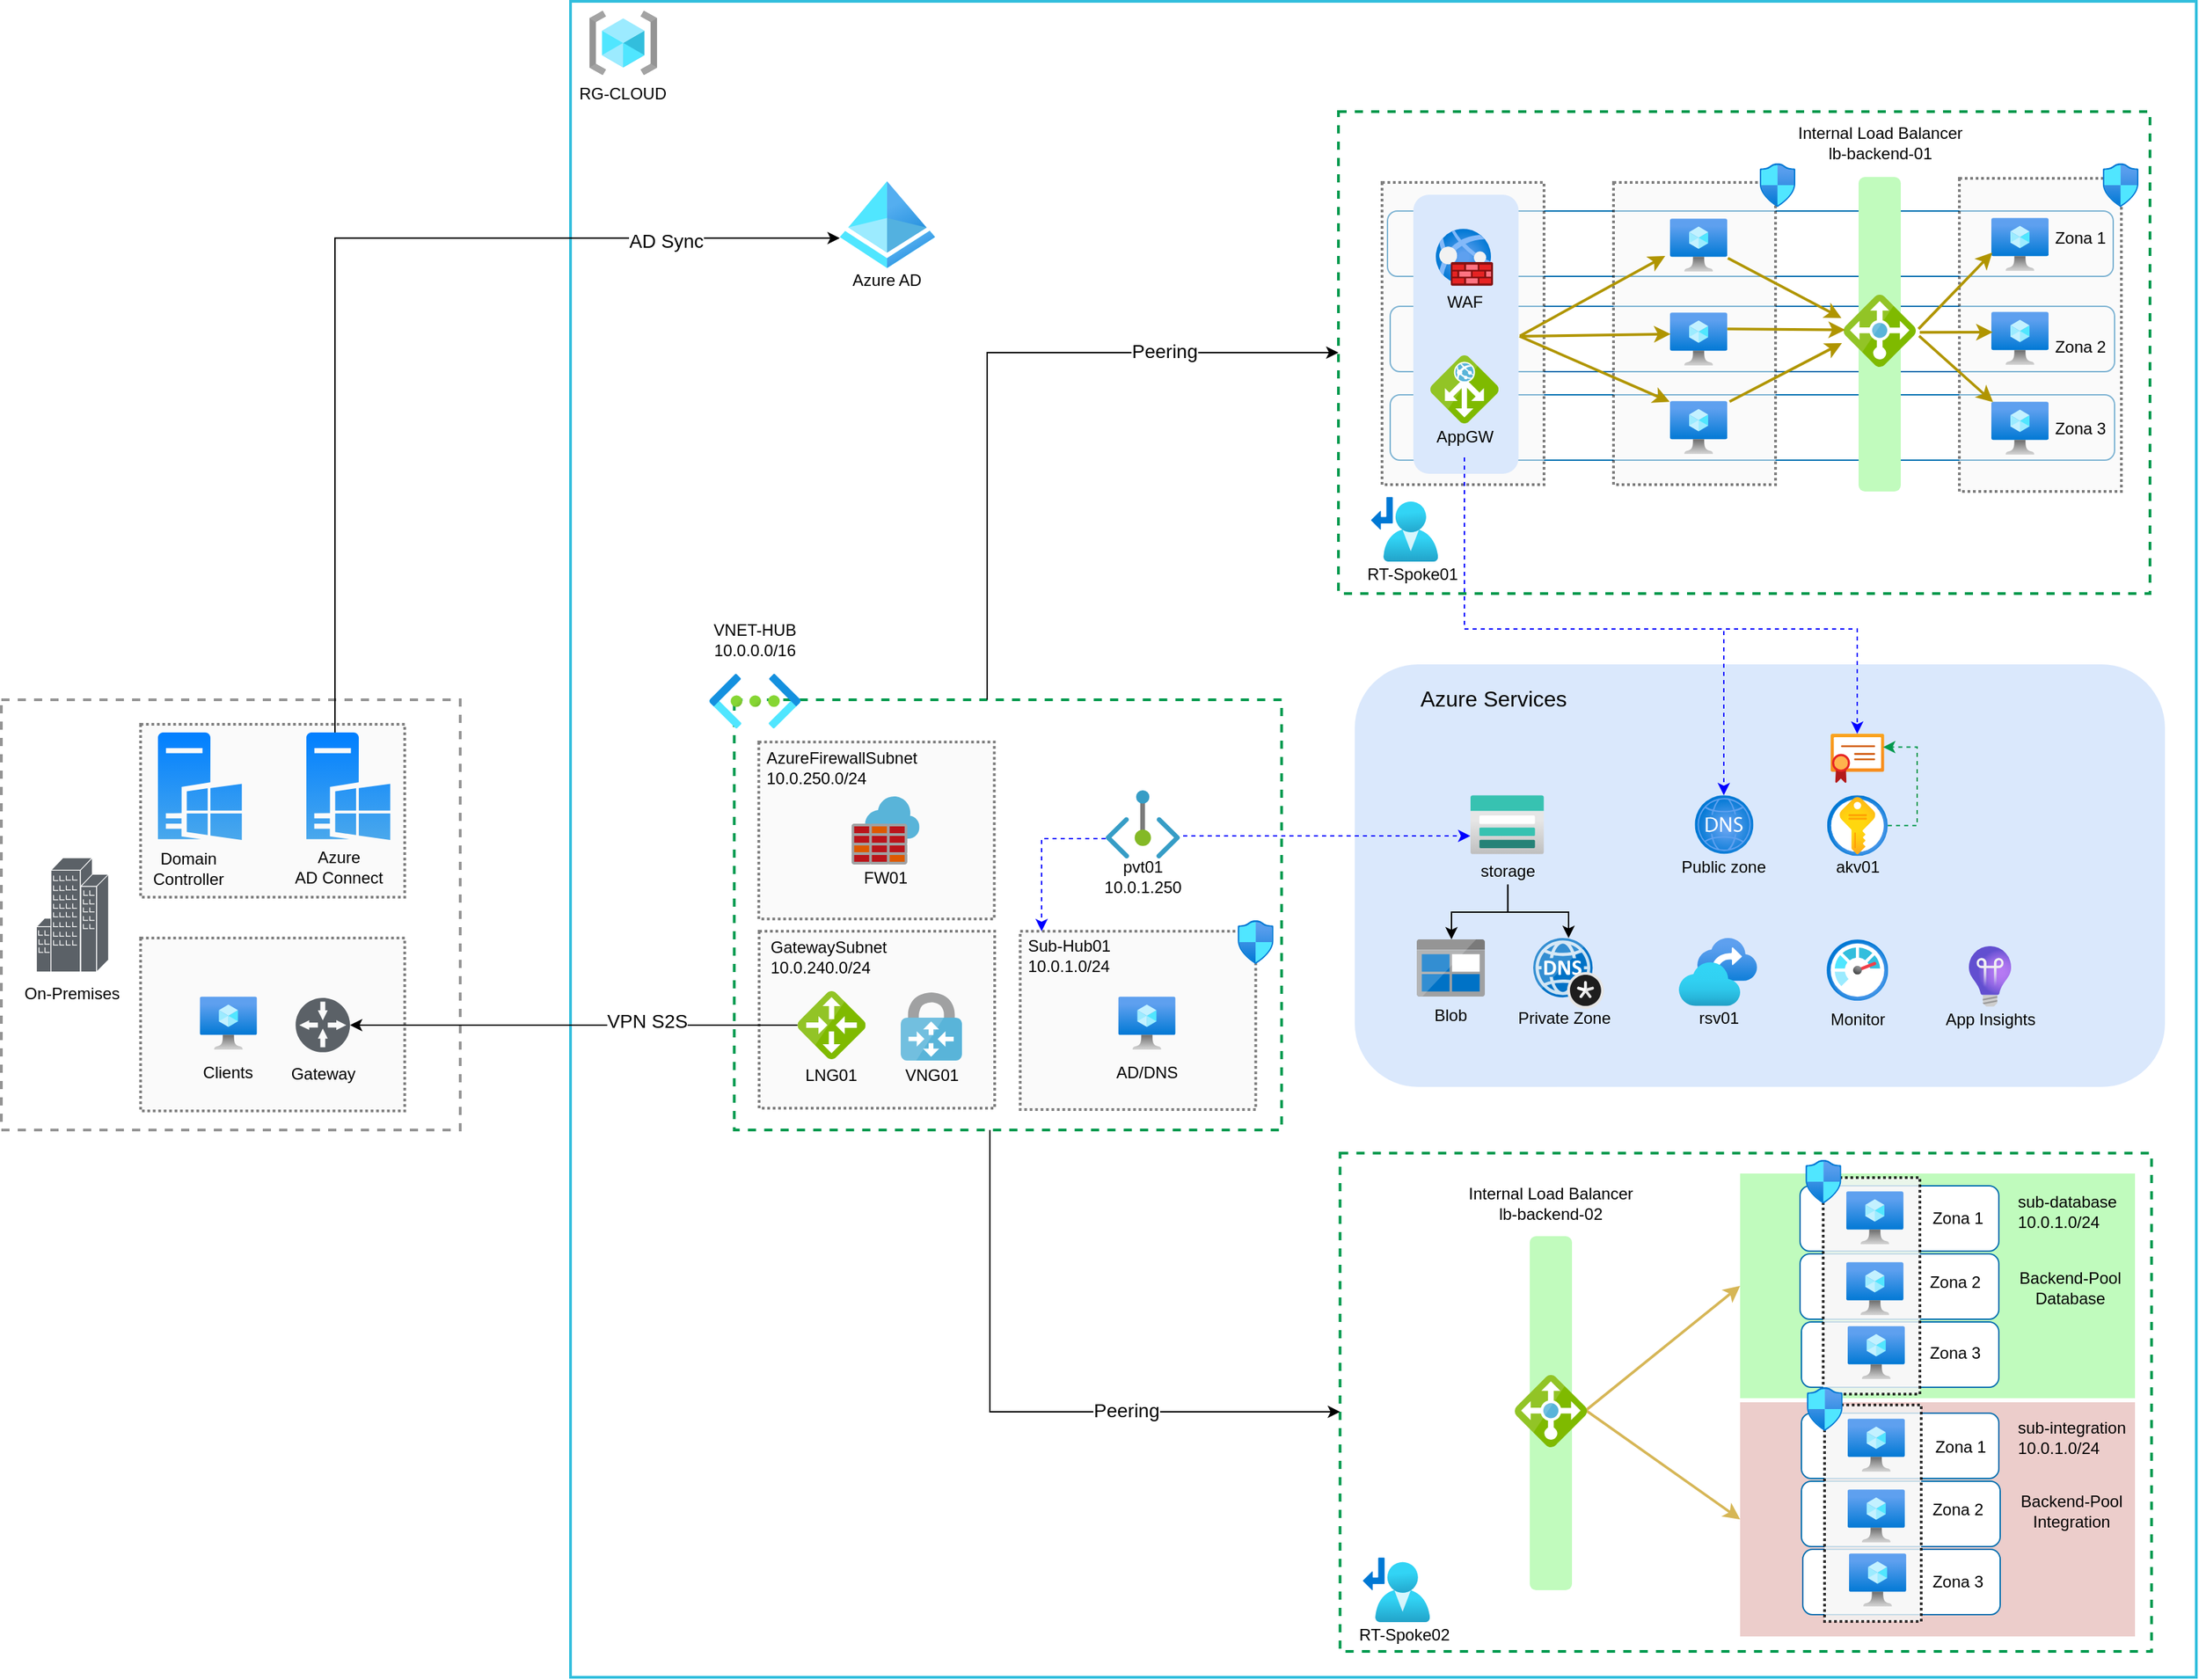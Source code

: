 <mxfile version="21.2.8" type="device">
  <diagram name="Cloud Shoes" id="-37fiKzTfTFrvlBXJHoI">
    <mxGraphModel dx="989" dy="577" grid="0" gridSize="10" guides="1" tooltips="1" connect="1" arrows="1" fold="1" page="1" pageScale="1" pageWidth="1654" pageHeight="1169" math="0" shadow="0">
      <root>
        <mxCell id="0" />
        <mxCell id="1" parent="0" />
        <mxCell id="iRO7OTy0QqycGShimGxW-48" value="" style="group" parent="1" vertex="1" connectable="0">
          <mxGeometry x="118.25" y="1256" width="194" height="127" as="geometry" />
        </mxCell>
        <mxCell id="iRO7OTy0QqycGShimGxW-43" value="" style="rounded=0;whiteSpace=wrap;html=1;fillColor=#f5f5f5;fontColor=#333333;strokeColor=#000000;fillStyle=auto;opacity=50;dashed=1;dashPattern=1 1;strokeWidth=2;" parent="iRO7OTy0QqycGShimGxW-48" vertex="1">
          <mxGeometry width="194" height="127" as="geometry" />
        </mxCell>
        <mxCell id="iRO7OTy0QqycGShimGxW-37" value="" style="group" parent="iRO7OTy0QqycGShimGxW-48" vertex="1" connectable="0">
          <mxGeometry x="37" y="43" width="55" height="65" as="geometry" />
        </mxCell>
        <mxCell id="iRO7OTy0QqycGShimGxW-38" value="" style="image;aspect=fixed;html=1;points=[];align=center;fontSize=12;image=img/lib/azure2/compute/Virtual_Machine.svg;" parent="iRO7OTy0QqycGShimGxW-37" vertex="1">
          <mxGeometry x="6.47" width="42.05" height="39" as="geometry" />
        </mxCell>
        <mxCell id="iRO7OTy0QqycGShimGxW-39" value="Clients" style="text;html=1;strokeColor=none;fillColor=none;align=center;verticalAlign=middle;whiteSpace=wrap;rounded=0;" parent="iRO7OTy0QqycGShimGxW-37" vertex="1">
          <mxGeometry y="47" width="55" height="18" as="geometry" />
        </mxCell>
        <mxCell id="iRO7OTy0QqycGShimGxW-45" value="" style="group" parent="iRO7OTy0QqycGShimGxW-48" vertex="1" connectable="0">
          <mxGeometry x="107" y="41" width="55" height="65" as="geometry" />
        </mxCell>
        <mxCell id="iRO7OTy0QqycGShimGxW-41" value="" style="sketch=0;aspect=fixed;pointerEvents=1;shadow=0;dashed=0;html=1;strokeColor=none;labelPosition=center;verticalLabelPosition=bottom;verticalAlign=top;align=center;fillColor=#5b6167;shape=mxgraph.mscae.enterprise.gateway" parent="iRO7OTy0QqycGShimGxW-45" vertex="1">
          <mxGeometry x="6.87" y="3" width="39.928" height="39.928" as="geometry" />
        </mxCell>
        <mxCell id="iRO7OTy0QqycGShimGxW-42" value="Gateway" style="text;html=1;strokeColor=none;fillColor=none;align=center;verticalAlign=middle;whiteSpace=wrap;rounded=0;" parent="iRO7OTy0QqycGShimGxW-45" vertex="1">
          <mxGeometry y="50" width="55" height="18" as="geometry" />
        </mxCell>
        <mxCell id="iRO7OTy0QqycGShimGxW-46" value="" style="rounded=0;whiteSpace=wrap;html=1;fillColor=none;strokeColor=#949494;dashed=1;strokeWidth=2;" parent="1" vertex="1">
          <mxGeometry x="16" y="1081" width="337" height="316" as="geometry" />
        </mxCell>
        <mxCell id="mcqfTMUdZoglB1hwvuhl-13" value="" style="rounded=0;whiteSpace=wrap;html=1;fillColor=none;strokeColor=#32bedd;strokeWidth=2;" parent="1" vertex="1">
          <mxGeometry x="434" y="568" width="1194" height="1231" as="geometry" />
        </mxCell>
        <mxCell id="iRO7OTy0QqycGShimGxW-1" value="" style="rounded=0;whiteSpace=wrap;html=1;fillColor=none;strokeColor=#00994D;dashed=1;strokeWidth=2;" parent="1" vertex="1">
          <mxGeometry x="554.25" y="1081" width="402" height="316" as="geometry" />
        </mxCell>
        <mxCell id="jFYhZBc2v5GlWPGSJoHk-2" value="" style="group" parent="1" vertex="1" connectable="0">
          <mxGeometry x="764.25" y="1248" width="186.1" height="134" as="geometry" />
        </mxCell>
        <mxCell id="iRO7OTy0QqycGShimGxW-12" value="" style="rounded=0;whiteSpace=wrap;html=1;fillColor=#f5f5f5;fontColor=#333333;strokeColor=#000000;fillStyle=auto;opacity=50;dashed=1;dashPattern=1 1;strokeWidth=2;" parent="jFYhZBc2v5GlWPGSJoHk-2" vertex="1">
          <mxGeometry y="3" width="173" height="131" as="geometry" />
        </mxCell>
        <mxCell id="iRO7OTy0QqycGShimGxW-13" value="Sub-Hub01&lt;br&gt;10.0.1.0/24" style="text;html=1;strokeColor=none;fillColor=none;align=left;verticalAlign=middle;whiteSpace=wrap;rounded=0;" parent="jFYhZBc2v5GlWPGSJoHk-2" vertex="1">
          <mxGeometry x="3.5" y="11" width="89.5" height="19" as="geometry" />
        </mxCell>
        <mxCell id="iRO7OTy0QqycGShimGxW-14" value="" style="image;aspect=fixed;html=1;points=[];align=center;fontSize=12;image=img/lib/azure2/networking/Network_Security_Groups.svg;" parent="jFYhZBc2v5GlWPGSJoHk-2" vertex="1">
          <mxGeometry x="159.75" y="-5" width="26.35" height="32" as="geometry" />
        </mxCell>
        <mxCell id="HfVjvq3u5Bbp-fqQVIqM-1" value="" style="group" parent="jFYhZBc2v5GlWPGSJoHk-2" vertex="1" connectable="0">
          <mxGeometry x="65.55" y="51" width="55" height="65" as="geometry" />
        </mxCell>
        <mxCell id="HfVjvq3u5Bbp-fqQVIqM-2" value="" style="image;aspect=fixed;html=1;points=[];align=center;fontSize=12;image=img/lib/azure2/compute/Virtual_Machine.svg;" parent="HfVjvq3u5Bbp-fqQVIqM-1" vertex="1">
          <mxGeometry x="6.47" width="42.05" height="39" as="geometry" />
        </mxCell>
        <mxCell id="HfVjvq3u5Bbp-fqQVIqM-3" value="AD/DNS" style="text;html=1;strokeColor=none;fillColor=none;align=center;verticalAlign=middle;whiteSpace=wrap;rounded=0;" parent="HfVjvq3u5Bbp-fqQVIqM-1" vertex="1">
          <mxGeometry y="47" width="55" height="18" as="geometry" />
        </mxCell>
        <mxCell id="iRO7OTy0QqycGShimGxW-6" value="" style="group" parent="1" vertex="1" connectable="0">
          <mxGeometry x="572.53" y="1251" width="173" height="130" as="geometry" />
        </mxCell>
        <mxCell id="iRO7OTy0QqycGShimGxW-7" value="" style="rounded=0;whiteSpace=wrap;html=1;fillColor=#f5f5f5;fontColor=#333333;strokeColor=#000000;fillStyle=auto;opacity=50;dashed=1;dashPattern=1 1;strokeWidth=2;" parent="iRO7OTy0QqycGShimGxW-6" vertex="1">
          <mxGeometry width="173" height="130" as="geometry" />
        </mxCell>
        <mxCell id="iRO7OTy0QqycGShimGxW-10" value="GatewaySubnet&lt;br&gt;10.0.240.0/24" style="text;html=1;strokeColor=none;fillColor=none;align=left;verticalAlign=middle;whiteSpace=wrap;rounded=0;" parent="iRO7OTy0QqycGShimGxW-6" vertex="1">
          <mxGeometry x="6.75" y="9" width="89.5" height="19" as="geometry" />
        </mxCell>
        <mxCell id="jFYhZBc2v5GlWPGSJoHk-3" value="" style="group" parent="iRO7OTy0QqycGShimGxW-6" vertex="1" connectable="0">
          <mxGeometry x="99" y="45" width="55" height="70.5" as="geometry" />
        </mxCell>
        <mxCell id="iRO7OTy0QqycGShimGxW-8" value="" style="image;sketch=0;aspect=fixed;html=1;points=[];align=center;fontSize=12;image=img/lib/mscae/VPN_Gateway.svg;" parent="jFYhZBc2v5GlWPGSJoHk-3" vertex="1">
          <mxGeometry x="5" width="45" height="50" as="geometry" />
        </mxCell>
        <mxCell id="iRO7OTy0QqycGShimGxW-9" value="VNG01" style="text;html=1;strokeColor=none;fillColor=none;align=center;verticalAlign=middle;whiteSpace=wrap;rounded=0;" parent="jFYhZBc2v5GlWPGSJoHk-3" vertex="1">
          <mxGeometry y="51.5" width="55" height="19" as="geometry" />
        </mxCell>
        <mxCell id="iRO7OTy0QqycGShimGxW-49" value="" style="rounded=0;whiteSpace=wrap;html=1;fillColor=none;strokeColor=#00994D;dashed=1;strokeWidth=2;" parent="1" vertex="1">
          <mxGeometry x="998" y="649" width="596" height="354" as="geometry" />
        </mxCell>
        <mxCell id="iRO7OTy0QqycGShimGxW-50" value="" style="rounded=0;whiteSpace=wrap;html=1;fillColor=none;strokeColor=#00994D;dashed=1;strokeWidth=2;" parent="1" vertex="1">
          <mxGeometry x="999.18" y="1414" width="596" height="366" as="geometry" />
        </mxCell>
        <mxCell id="iRO7OTy0QqycGShimGxW-112" value="" style="rounded=0;whiteSpace=wrap;html=1;fillColor=#63f55b;strokeColor=none;fillStyle=auto;opacity=40;dashed=1;dashPattern=1 1;strokeWidth=2;" parent="1" vertex="1">
          <mxGeometry x="1293" y="1429" width="290" height="165" as="geometry" />
        </mxCell>
        <mxCell id="iRO7OTy0QqycGShimGxW-113" value="" style="rounded=0;whiteSpace=wrap;html=1;fillColor=#dfaca9;strokeColor=none;fillStyle=auto;opacity=60;dashed=1;dashPattern=1 1;strokeWidth=2;" parent="1" vertex="1">
          <mxGeometry x="1293" y="1597" width="290" height="172" as="geometry" />
        </mxCell>
        <mxCell id="kLqBszuAOoGfDPWovw_3-11" value="" style="shape=mxgraph.cisco.buildings.generic_building;html=1;pointerEvents=1;dashed=0;fillColor=#5b6167;strokeColor=#ffffff;strokeWidth=2;verticalLabelPosition=bottom;verticalAlign=top;align=center;outlineConnect=0;" parent="1" vertex="1">
          <mxGeometry x="41.75" y="1197" width="53" height="84" as="geometry" />
        </mxCell>
        <mxCell id="iRO7OTy0QqycGShimGxW-123" style="edgeStyle=orthogonalEdgeStyle;rounded=0;orthogonalLoop=1;jettySize=auto;html=1;entryX=0;entryY=0.5;entryDx=0;entryDy=0;" parent="1" source="iRO7OTy0QqycGShimGxW-1" target="iRO7OTy0QqycGShimGxW-49" edge="1">
          <mxGeometry relative="1" as="geometry">
            <Array as="points">
              <mxPoint x="740" y="826" />
            </Array>
          </mxGeometry>
        </mxCell>
        <mxCell id="iRO7OTy0QqycGShimGxW-124" style="edgeStyle=orthogonalEdgeStyle;rounded=0;orthogonalLoop=1;jettySize=auto;html=1;" parent="1" source="iRO7OTy0QqycGShimGxW-1" target="iRO7OTy0QqycGShimGxW-50" edge="1">
          <mxGeometry relative="1" as="geometry">
            <Array as="points">
              <mxPoint x="742" y="1604" />
            </Array>
          </mxGeometry>
        </mxCell>
        <mxCell id="mcqfTMUdZoglB1hwvuhl-3" value="Peering" style="edgeLabel;html=1;align=center;verticalAlign=middle;resizable=0;points=[];fontSize=14;" parent="iRO7OTy0QqycGShimGxW-124" vertex="1" connectable="0">
          <mxGeometry x="0.323" y="1" relative="1" as="geometry">
            <mxPoint as="offset" />
          </mxGeometry>
        </mxCell>
        <mxCell id="iRO7OTy0QqycGShimGxW-125" style="edgeStyle=orthogonalEdgeStyle;rounded=0;orthogonalLoop=1;jettySize=auto;html=1;entryX=1;entryY=0.5;entryDx=0;entryDy=0;entryPerimeter=0;" parent="1" source="iRO7OTy0QqycGShimGxW-4" target="iRO7OTy0QqycGShimGxW-41" edge="1">
          <mxGeometry relative="1" as="geometry" />
        </mxCell>
        <mxCell id="mcqfTMUdZoglB1hwvuhl-2" value="VPN S2S" style="edgeLabel;html=1;align=center;verticalAlign=middle;resizable=0;points=[];fontSize=14;" parent="iRO7OTy0QqycGShimGxW-125" vertex="1" connectable="0">
          <mxGeometry x="-0.133" y="-3" relative="1" as="geometry">
            <mxPoint x="31" as="offset" />
          </mxGeometry>
        </mxCell>
        <mxCell id="iRO7OTy0QqycGShimGxW-2" value="" style="image;aspect=fixed;html=1;points=[];align=center;fontSize=12;image=img/lib/azure2/networking/Virtual_Networks.svg;" parent="1" vertex="1">
          <mxGeometry x="536" y="1062" width="67" height="40" as="geometry" />
        </mxCell>
        <mxCell id="iRO7OTy0QqycGShimGxW-3" value="VNET-HUB&lt;br&gt;10.0.0.0/16" style="text;html=1;strokeColor=none;fillColor=none;align=center;verticalAlign=middle;whiteSpace=wrap;rounded=0;" parent="1" vertex="1">
          <mxGeometry x="522.25" y="1022" width="94.5" height="30" as="geometry" />
        </mxCell>
        <mxCell id="iRO7OTy0QqycGShimGxW-16" value="" style="group" parent="1" vertex="1" connectable="0">
          <mxGeometry x="764.25" y="1039" width="186.1" height="203" as="geometry" />
        </mxCell>
        <mxCell id="jFYhZBc2v5GlWPGSJoHk-4" value="" style="group" parent="iRO7OTy0QqycGShimGxW-16" vertex="1" connectable="0">
          <mxGeometry x="-192" y="73" width="173" height="130" as="geometry" />
        </mxCell>
        <mxCell id="iRO7OTy0QqycGShimGxW-17" value="" style="rounded=0;whiteSpace=wrap;html=1;fillColor=#f5f5f5;fontColor=#333333;strokeColor=#000000;fillStyle=auto;opacity=50;dashed=1;dashPattern=1 1;strokeWidth=2;" parent="jFYhZBc2v5GlWPGSJoHk-4" vertex="1">
          <mxGeometry width="173" height="130" as="geometry" />
        </mxCell>
        <mxCell id="iRO7OTy0QqycGShimGxW-18" value="AzureFirewallSubnet&lt;br&gt;10.0.250.0/24" style="text;html=1;strokeColor=none;fillColor=none;align=left;verticalAlign=middle;whiteSpace=wrap;rounded=0;" parent="jFYhZBc2v5GlWPGSJoHk-4" vertex="1">
          <mxGeometry x="3.5" y="9" width="89.5" height="19" as="geometry" />
        </mxCell>
        <mxCell id="iRO7OTy0QqycGShimGxW-24" value="" style="image;sketch=0;aspect=fixed;html=1;points=[];align=center;fontSize=12;image=img/lib/mscae/Azure_Firewall.svg;" parent="jFYhZBc2v5GlWPGSJoHk-4" vertex="1">
          <mxGeometry x="68.05" y="40" width="50" height="50" as="geometry" />
        </mxCell>
        <mxCell id="iRO7OTy0QqycGShimGxW-25" value="FW01" style="text;html=1;strokeColor=none;fillColor=none;align=center;verticalAlign=middle;whiteSpace=wrap;rounded=0;" parent="jFYhZBc2v5GlWPGSJoHk-4" vertex="1">
          <mxGeometry x="65.55" y="90" width="55" height="19" as="geometry" />
        </mxCell>
        <mxCell id="jFYhZBc2v5GlWPGSJoHk-6" value="pvt01&lt;br&gt;10.0.1.250" style="text;html=1;strokeColor=none;fillColor=none;align=center;verticalAlign=middle;whiteSpace=wrap;rounded=0;" parent="iRO7OTy0QqycGShimGxW-16" vertex="1">
          <mxGeometry x="62.3" y="162.5" width="55" height="19" as="geometry" />
        </mxCell>
        <mxCell id="iRO7OTy0QqycGShimGxW-26" value="" style="group" parent="1" vertex="1" connectable="0">
          <mxGeometry x="598.25" y="1295" width="55" height="71" as="geometry" />
        </mxCell>
        <mxCell id="iRO7OTy0QqycGShimGxW-4" value="" style="image;sketch=0;aspect=fixed;html=1;points=[];align=center;fontSize=12;image=img/lib/mscae/Local_Network_Gateways.svg;" parent="iRO7OTy0QqycGShimGxW-26" vertex="1">
          <mxGeometry x="2.5" width="50" height="50" as="geometry" />
        </mxCell>
        <mxCell id="iRO7OTy0QqycGShimGxW-5" value="LNG01" style="text;html=1;strokeColor=none;fillColor=none;align=center;verticalAlign=middle;whiteSpace=wrap;rounded=0;" parent="iRO7OTy0QqycGShimGxW-26" vertex="1">
          <mxGeometry y="53" width="55" height="18" as="geometry" />
        </mxCell>
        <mxCell id="iRO7OTy0QqycGShimGxW-47" value="" style="group" parent="1" vertex="1" connectable="0">
          <mxGeometry x="118.25" y="1099" width="194" height="127" as="geometry" />
        </mxCell>
        <mxCell id="iRO7OTy0QqycGShimGxW-30" value="" style="rounded=0;whiteSpace=wrap;html=1;fillColor=#f5f5f5;fontColor=#333333;strokeColor=#000000;fillStyle=auto;opacity=50;dashed=1;dashPattern=1 1;strokeWidth=2;" parent="iRO7OTy0QqycGShimGxW-47" vertex="1">
          <mxGeometry width="194" height="127" as="geometry" />
        </mxCell>
        <mxCell id="iRO7OTy0QqycGShimGxW-31" value="" style="group" parent="iRO7OTy0QqycGShimGxW-47" vertex="1" connectable="0">
          <mxGeometry x="110.75" y="6" width="72.62" height="105.5" as="geometry" />
        </mxCell>
        <mxCell id="iRO7OTy0QqycGShimGxW-32" value="" style="sketch=0;aspect=fixed;pointerEvents=1;shadow=0;dashed=0;html=1;strokeColor=none;labelPosition=center;verticalLabelPosition=bottom;verticalAlign=top;align=center;fillColor=#4aa8ec;shape=mxgraph.mscae.enterprise.windows_server;gradientColor=#007FFF;gradientDirection=north;" parent="iRO7OTy0QqycGShimGxW-31" vertex="1">
          <mxGeometry x="11" width="61.62" height="79" as="geometry" />
        </mxCell>
        <mxCell id="iRO7OTy0QqycGShimGxW-33" value="Azure &lt;br&gt;AD Connect" style="text;html=1;strokeColor=none;fillColor=none;align=center;verticalAlign=middle;whiteSpace=wrap;rounded=0;" parent="iRO7OTy0QqycGShimGxW-31" vertex="1">
          <mxGeometry y="89.5" width="70" height="18" as="geometry" />
        </mxCell>
        <mxCell id="iRO7OTy0QqycGShimGxW-34" value="" style="group" parent="iRO7OTy0QqycGShimGxW-47" vertex="1" connectable="0">
          <mxGeometry x="7.75" y="6" width="66.62" height="109" as="geometry" />
        </mxCell>
        <mxCell id="iRO7OTy0QqycGShimGxW-35" value="" style="sketch=0;aspect=fixed;pointerEvents=1;shadow=0;dashed=0;html=1;strokeColor=none;labelPosition=center;verticalLabelPosition=bottom;verticalAlign=top;align=center;fillColor=#4aa8ec;shape=mxgraph.mscae.enterprise.windows_server;gradientColor=#007FFF;gradientDirection=north;" parent="iRO7OTy0QqycGShimGxW-34" vertex="1">
          <mxGeometry x="5" width="61.62" height="79" as="geometry" />
        </mxCell>
        <mxCell id="iRO7OTy0QqycGShimGxW-36" value="Domain&lt;br&gt;Controller" style="text;html=1;strokeColor=none;fillColor=none;align=center;verticalAlign=middle;whiteSpace=wrap;rounded=0;" parent="iRO7OTy0QqycGShimGxW-34" vertex="1">
          <mxGeometry y="91" width="55" height="18" as="geometry" />
        </mxCell>
        <mxCell id="iRO7OTy0QqycGShimGxW-106" value="" style="endArrow=classic;html=1;rounded=0;exitX=0.985;exitY=0.489;exitDx=0;exitDy=0;exitPerimeter=0;strokeWidth=2;fillColor=#fff2cc;strokeColor=#d6b656;entryX=0;entryY=0.5;entryDx=0;entryDy=0;" parent="1" source="iRO7OTy0QqycGShimGxW-110" target="iRO7OTy0QqycGShimGxW-112" edge="1">
          <mxGeometry width="50" height="50" relative="1" as="geometry">
            <mxPoint x="1199.5" y="1621.2" as="sourcePoint" />
            <mxPoint x="1279.5" y="1472.5" as="targetPoint" />
          </mxGeometry>
        </mxCell>
        <mxCell id="iRO7OTy0QqycGShimGxW-107" value="" style="endArrow=classic;html=1;rounded=0;exitX=0.985;exitY=0.489;exitDx=0;exitDy=0;exitPerimeter=0;strokeWidth=2;fillColor=#fff2cc;strokeColor=#d6b656;entryX=0;entryY=0.5;entryDx=0;entryDy=0;" parent="1" source="iRO7OTy0QqycGShimGxW-110" target="iRO7OTy0QqycGShimGxW-113" edge="1">
          <mxGeometry width="50" height="50" relative="1" as="geometry">
            <mxPoint x="1199.5" y="1624.2" as="sourcePoint" />
            <mxPoint x="1279.5" y="1717.5" as="targetPoint" />
          </mxGeometry>
        </mxCell>
        <mxCell id="iRO7OTy0QqycGShimGxW-108" value="" style="group" parent="1" vertex="1" connectable="0">
          <mxGeometry x="1091" y="1436" width="126" height="299" as="geometry" />
        </mxCell>
        <mxCell id="iRO7OTy0QqycGShimGxW-109" value="" style="rounded=1;whiteSpace=wrap;html=1;fillColor=#c1fbbd;strokeColor=none;" parent="iRO7OTy0QqycGShimGxW-108" vertex="1">
          <mxGeometry x="47.5" y="39" width="31" height="260" as="geometry" />
        </mxCell>
        <mxCell id="iRO7OTy0QqycGShimGxW-110" value="" style="image;sketch=0;aspect=fixed;html=1;points=[];align=center;fontSize=12;image=img/lib/mscae/Load_Balancer_feature.svg;" parent="iRO7OTy0QqycGShimGxW-108" vertex="1">
          <mxGeometry x="36.5" y="141" width="53" height="53" as="geometry" />
        </mxCell>
        <mxCell id="iRO7OTy0QqycGShimGxW-111" value="Internal Load Balancer&lt;br&gt;lb-backend-02" style="text;html=1;strokeColor=none;fillColor=none;align=center;verticalAlign=middle;whiteSpace=wrap;rounded=0;" parent="iRO7OTy0QqycGShimGxW-108" vertex="1">
          <mxGeometry width="126" height="30" as="geometry" />
        </mxCell>
        <mxCell id="iRO7OTy0QqycGShimGxW-114" value="Backend-Pool&lt;br&gt;Database" style="text;html=1;strokeColor=none;fillColor=none;align=center;verticalAlign=middle;whiteSpace=wrap;rounded=0;" parent="1" vertex="1">
          <mxGeometry x="1494.6" y="1497.61" width="81" height="31.77" as="geometry" />
        </mxCell>
        <mxCell id="iRO7OTy0QqycGShimGxW-115" value="Backend-Pool&lt;br&gt;Integration" style="text;html=1;strokeColor=none;fillColor=none;align=center;verticalAlign=middle;whiteSpace=wrap;rounded=0;" parent="1" vertex="1">
          <mxGeometry x="1496.12" y="1661" width="81" height="31.77" as="geometry" />
        </mxCell>
        <mxCell id="iRO7OTy0QqycGShimGxW-128" style="edgeStyle=orthogonalEdgeStyle;rounded=0;orthogonalLoop=1;jettySize=auto;html=1;entryX=0;entryY=0.655;entryDx=0;entryDy=0;entryPerimeter=0;" parent="1" source="iRO7OTy0QqycGShimGxW-32" target="iRO7OTy0QqycGShimGxW-126" edge="1">
          <mxGeometry relative="1" as="geometry">
            <Array as="points">
              <mxPoint x="261" y="742" />
            </Array>
          </mxGeometry>
        </mxCell>
        <mxCell id="mcqfTMUdZoglB1hwvuhl-10" value="AD Sync" style="edgeLabel;html=1;align=center;verticalAlign=middle;resizable=0;points=[];fontSize=14;" parent="iRO7OTy0QqycGShimGxW-128" vertex="1" connectable="0">
          <mxGeometry x="0.356" y="-2" relative="1" as="geometry">
            <mxPoint x="108" as="offset" />
          </mxGeometry>
        </mxCell>
        <mxCell id="iRO7OTy0QqycGShimGxW-130" value="" style="group" parent="1" vertex="1" connectable="0">
          <mxGeometry x="999" y="1046" width="595" height="310.4" as="geometry" />
        </mxCell>
        <mxCell id="iRO7OTy0QqycGShimGxW-131" value="" style="rounded=1;whiteSpace=wrap;html=1;fillColor=#dae8fc;strokeColor=none;" parent="iRO7OTy0QqycGShimGxW-130" vertex="1">
          <mxGeometry x="11" y="9" width="595" height="310.4" as="geometry" />
        </mxCell>
        <mxCell id="iRO7OTy0QqycGShimGxW-138" value="Azure Services" style="text;html=1;strokeColor=none;fillColor=none;align=center;verticalAlign=middle;whiteSpace=wrap;rounded=0;fontSize=16;" parent="iRO7OTy0QqycGShimGxW-130" vertex="1">
          <mxGeometry x="51" y="22" width="123.81" height="24.97" as="geometry" />
        </mxCell>
        <mxCell id="rl9jqkYLnGCRckDXOoiw-7" value="" style="image;aspect=fixed;html=1;points=[];align=center;fontSize=12;image=img/lib/azure2/app_services/App_Service_Certificates.svg;" parent="iRO7OTy0QqycGShimGxW-130" vertex="1">
          <mxGeometry x="360.47" y="60" width="39.38" height="36" as="geometry" />
        </mxCell>
        <mxCell id="7yesNhh-rtwzsghLaUIG-6" value="" style="group" vertex="1" connectable="0" parent="iRO7OTy0QqycGShimGxW-130">
          <mxGeometry x="95.865" y="105.114" width="55.005" height="65.606" as="geometry" />
        </mxCell>
        <mxCell id="iRO7OTy0QqycGShimGxW-133" value="" style="image;aspect=fixed;html=1;points=[];align=center;fontSize=12;image=img/lib/azure2/storage/Storage_Accounts.svg;" parent="7yesNhh-rtwzsghLaUIG-6" vertex="1">
          <mxGeometry width="54.091" height="43.273" as="geometry" />
        </mxCell>
        <mxCell id="jFYhZBc2v5GlWPGSJoHk-8" value="storage" style="text;html=1;strokeColor=none;fillColor=none;align=center;verticalAlign=middle;whiteSpace=wrap;rounded=0;" parent="7yesNhh-rtwzsghLaUIG-6" vertex="1">
          <mxGeometry x="0.005" y="46.606" width="55" height="19" as="geometry" />
        </mxCell>
        <mxCell id="7yesNhh-rtwzsghLaUIG-11" value="" style="group" vertex="1" connectable="0" parent="iRO7OTy0QqycGShimGxW-130">
          <mxGeometry x="126" y="210" width="78" height="68" as="geometry" />
        </mxCell>
        <mxCell id="7yesNhh-rtwzsghLaUIG-9" value="" style="image;sketch=0;aspect=fixed;html=1;points=[];align=center;fontSize=12;image=img/lib/mscae/DNS_Private_Zones.svg;" vertex="1" parent="7yesNhh-rtwzsghLaUIG-11">
          <mxGeometry x="16" width="52" height="52" as="geometry" />
        </mxCell>
        <mxCell id="7yesNhh-rtwzsghLaUIG-10" value="Private Zone" style="text;html=1;strokeColor=none;fillColor=none;align=center;verticalAlign=middle;whiteSpace=wrap;rounded=0;" vertex="1" parent="7yesNhh-rtwzsghLaUIG-11">
          <mxGeometry y="49" width="78" height="19" as="geometry" />
        </mxCell>
        <mxCell id="7yesNhh-rtwzsghLaUIG-12" value="" style="group" vertex="1" connectable="0" parent="iRO7OTy0QqycGShimGxW-130">
          <mxGeometry x="54" y="211" width="55" height="65" as="geometry" />
        </mxCell>
        <mxCell id="7yesNhh-rtwzsghLaUIG-4" value="" style="image;sketch=0;aspect=fixed;html=1;points=[];align=center;fontSize=12;image=img/lib/mscae/BlobBlock.svg;" vertex="1" parent="7yesNhh-rtwzsghLaUIG-12">
          <mxGeometry x="2.5" width="50" height="42" as="geometry" />
        </mxCell>
        <mxCell id="7yesNhh-rtwzsghLaUIG-7" value="Blob" style="text;html=1;strokeColor=none;fillColor=none;align=center;verticalAlign=middle;whiteSpace=wrap;rounded=0;" vertex="1" parent="7yesNhh-rtwzsghLaUIG-12">
          <mxGeometry y="46" width="55" height="19" as="geometry" />
        </mxCell>
        <mxCell id="7yesNhh-rtwzsghLaUIG-16" style="edgeStyle=orthogonalEdgeStyle;rounded=0;orthogonalLoop=1;jettySize=auto;html=1;" edge="1" parent="iRO7OTy0QqycGShimGxW-130" source="jFYhZBc2v5GlWPGSJoHk-8" target="7yesNhh-rtwzsghLaUIG-4">
          <mxGeometry relative="1" as="geometry">
            <Array as="points">
              <mxPoint x="123" y="191" />
              <mxPoint x="82" y="191" />
            </Array>
          </mxGeometry>
        </mxCell>
        <mxCell id="7yesNhh-rtwzsghLaUIG-17" style="edgeStyle=orthogonalEdgeStyle;rounded=0;orthogonalLoop=1;jettySize=auto;html=1;" edge="1" parent="iRO7OTy0QqycGShimGxW-130" source="jFYhZBc2v5GlWPGSJoHk-8" target="7yesNhh-rtwzsghLaUIG-9">
          <mxGeometry relative="1" as="geometry">
            <Array as="points">
              <mxPoint x="123" y="191" />
              <mxPoint x="168" y="191" />
            </Array>
          </mxGeometry>
        </mxCell>
        <mxCell id="7yesNhh-rtwzsghLaUIG-18" value="" style="group" vertex="1" connectable="0" parent="iRO7OTy0QqycGShimGxW-130">
          <mxGeometry x="244" y="105.11" width="76.46" height="62.08" as="geometry" />
        </mxCell>
        <mxCell id="iRO7OTy0QqycGShimGxW-137" value="" style="image;aspect=fixed;html=1;points=[];align=center;fontSize=12;image=img/lib/azure2/networking/DNS_Zones.svg;" parent="7yesNhh-rtwzsghLaUIG-18" vertex="1">
          <mxGeometry x="16.69" width="43.08" height="43.08" as="geometry" />
        </mxCell>
        <mxCell id="rl9jqkYLnGCRckDXOoiw-4" value="Public zone" style="text;html=1;strokeColor=none;fillColor=none;align=center;verticalAlign=middle;whiteSpace=wrap;rounded=0;" parent="7yesNhh-rtwzsghLaUIG-18" vertex="1">
          <mxGeometry y="43.08" width="76.46" height="19" as="geometry" />
        </mxCell>
        <mxCell id="7yesNhh-rtwzsghLaUIG-5" value="" style="group" vertex="1" connectable="0" parent="iRO7OTy0QqycGShimGxW-130">
          <mxGeometry x="249.003" y="209.996" width="57.42" height="68.934" as="geometry" />
        </mxCell>
        <mxCell id="iRO7OTy0QqycGShimGxW-132" value="" style="image;aspect=fixed;html=1;points=[];align=center;fontSize=12;image=img/lib/azure2/storage/Recovery_Services_Vaults.svg;" parent="7yesNhh-rtwzsghLaUIG-5" vertex="1">
          <mxGeometry width="57.42" height="49.93" as="geometry" />
        </mxCell>
        <mxCell id="jFYhZBc2v5GlWPGSJoHk-9" value="rsv01" style="text;html=1;strokeColor=none;fillColor=none;align=center;verticalAlign=middle;whiteSpace=wrap;rounded=0;" parent="7yesNhh-rtwzsghLaUIG-5" vertex="1">
          <mxGeometry x="2.417" y="49.934" width="55" height="19" as="geometry" />
        </mxCell>
        <mxCell id="7yesNhh-rtwzsghLaUIG-23" value="" style="group" vertex="1" connectable="0" parent="iRO7OTy0QqycGShimGxW-130">
          <mxGeometry x="352.66" y="105.11" width="55" height="62.08" as="geometry" />
        </mxCell>
        <mxCell id="iRO7OTy0QqycGShimGxW-136" value="" style="image;aspect=fixed;html=1;points=[];align=center;fontSize=12;image=img/lib/azure2/security/Key_Vaults.svg;" parent="7yesNhh-rtwzsghLaUIG-23" vertex="1">
          <mxGeometry x="5.2" width="44.59" height="44.59" as="geometry" />
        </mxCell>
        <mxCell id="jFYhZBc2v5GlWPGSJoHk-10" value="akv01" style="text;html=1;strokeColor=none;fillColor=none;align=center;verticalAlign=middle;whiteSpace=wrap;rounded=0;" parent="7yesNhh-rtwzsghLaUIG-23" vertex="1">
          <mxGeometry y="43.08" width="55" height="19" as="geometry" />
        </mxCell>
        <mxCell id="7yesNhh-rtwzsghLaUIG-26" style="edgeStyle=orthogonalEdgeStyle;rounded=0;orthogonalLoop=1;jettySize=auto;html=1;entryX=0.977;entryY=0.272;entryDx=0;entryDy=0;entryPerimeter=0;dashed=1;strokeColor=#00994D;" edge="1" parent="iRO7OTy0QqycGShimGxW-130" source="iRO7OTy0QqycGShimGxW-136" target="rl9jqkYLnGCRckDXOoiw-7">
          <mxGeometry relative="1" as="geometry">
            <Array as="points">
              <mxPoint x="424" y="127" />
              <mxPoint x="424" y="70" />
            </Array>
          </mxGeometry>
        </mxCell>
        <mxCell id="7yesNhh-rtwzsghLaUIG-28" value="" style="group" vertex="1" connectable="0" parent="iRO7OTy0QqycGShimGxW-130">
          <mxGeometry x="352.66" y="211" width="55" height="68.37" as="geometry" />
        </mxCell>
        <mxCell id="iRO7OTy0QqycGShimGxW-134" value="" style="image;aspect=fixed;html=1;points=[];align=center;fontSize=12;image=img/lib/azure2/management_governance/Monitor.svg;" parent="7yesNhh-rtwzsghLaUIG-28" vertex="1">
          <mxGeometry x="4.92" width="45.17" height="45.17" as="geometry" />
        </mxCell>
        <mxCell id="7yesNhh-rtwzsghLaUIG-27" value="Monitor" style="text;html=1;strokeColor=none;fillColor=none;align=center;verticalAlign=middle;whiteSpace=wrap;rounded=0;" vertex="1" parent="7yesNhh-rtwzsghLaUIG-28">
          <mxGeometry y="49.37" width="55" height="19" as="geometry" />
        </mxCell>
        <mxCell id="7yesNhh-rtwzsghLaUIG-30" value="" style="group" vertex="1" connectable="0" parent="iRO7OTy0QqycGShimGxW-130">
          <mxGeometry x="438.51" y="215.94" width="78" height="63.43" as="geometry" />
        </mxCell>
        <mxCell id="iRO7OTy0QqycGShimGxW-135" value="" style="image;aspect=fixed;html=1;points=[];align=center;fontSize=12;image=img/lib/azure2/devops/Application_Insights.svg;" parent="7yesNhh-rtwzsghLaUIG-30" vertex="1">
          <mxGeometry x="23.49" width="31.03" height="44.43" as="geometry" />
        </mxCell>
        <mxCell id="7yesNhh-rtwzsghLaUIG-29" value="App Insights" style="text;html=1;strokeColor=none;fillColor=none;align=center;verticalAlign=middle;whiteSpace=wrap;rounded=0;" vertex="1" parent="7yesNhh-rtwzsghLaUIG-30">
          <mxGeometry y="44.43" width="78" height="19" as="geometry" />
        </mxCell>
        <mxCell id="iRO7OTy0QqycGShimGxW-139" value="On-Premises" style="text;html=1;strokeColor=none;fillColor=none;align=center;verticalAlign=middle;whiteSpace=wrap;rounded=0;" parent="1" vertex="1">
          <mxGeometry x="32.12" y="1288" width="72.25" height="18" as="geometry" />
        </mxCell>
        <mxCell id="u3xtsCmXSuKDjjHytYBa-1" value="" style="group" parent="1" vertex="1" connectable="0">
          <mxGeometry x="1337" y="1419" width="146" height="172" as="geometry" />
        </mxCell>
        <mxCell id="iRO7OTy0QqycGShimGxW-81" value="" style="rounded=1;whiteSpace=wrap;html=1;fillColor=default;fontColor=#ffffff;strokeColor=#006EAF;" parent="u3xtsCmXSuKDjjHytYBa-1" vertex="1">
          <mxGeometry y="19" width="146" height="48" as="geometry" />
        </mxCell>
        <mxCell id="iRO7OTy0QqycGShimGxW-82" value="" style="rounded=1;whiteSpace=wrap;html=1;fillColor=default;fontColor=#ffffff;strokeColor=#006EAF;" parent="u3xtsCmXSuKDjjHytYBa-1" vertex="1">
          <mxGeometry x="1" y="119" width="145" height="48" as="geometry" />
        </mxCell>
        <mxCell id="iRO7OTy0QqycGShimGxW-83" value="" style="rounded=1;whiteSpace=wrap;html=1;fillColor=default;fontColor=#ffffff;strokeColor=#006EAF;" parent="u3xtsCmXSuKDjjHytYBa-1" vertex="1">
          <mxGeometry y="69" width="146" height="48" as="geometry" />
        </mxCell>
        <mxCell id="iRO7OTy0QqycGShimGxW-84" value="" style="rounded=0;whiteSpace=wrap;html=1;fillColor=#f5f5f5;fontColor=#333333;strokeColor=#000000;fillStyle=auto;dashed=1;dashPattern=1 1;strokeWidth=2;opacity=80;" parent="u3xtsCmXSuKDjjHytYBa-1" vertex="1">
          <mxGeometry x="17" y="13" width="71" height="159" as="geometry" />
        </mxCell>
        <mxCell id="iRO7OTy0QqycGShimGxW-85" value="" style="image;aspect=fixed;html=1;points=[];align=center;fontSize=12;image=img/lib/azure2/networking/Network_Security_Groups.svg;" parent="u3xtsCmXSuKDjjHytYBa-1" vertex="1">
          <mxGeometry x="4" width="26.35" height="32" as="geometry" />
        </mxCell>
        <mxCell id="iRO7OTy0QqycGShimGxW-86" value="" style="image;aspect=fixed;html=1;points=[];align=center;fontSize=12;image=img/lib/azure2/compute/Virtual_Machine.svg;" parent="u3xtsCmXSuKDjjHytYBa-1" vertex="1">
          <mxGeometry x="33.91" y="75" width="42.05" height="39" as="geometry" />
        </mxCell>
        <mxCell id="iRO7OTy0QqycGShimGxW-87" value="" style="image;aspect=fixed;html=1;points=[];align=center;fontSize=12;image=img/lib/azure2/compute/Virtual_Machine.svg;" parent="u3xtsCmXSuKDjjHytYBa-1" vertex="1">
          <mxGeometry x="34.91" y="122" width="42.05" height="39" as="geometry" />
        </mxCell>
        <mxCell id="iRO7OTy0QqycGShimGxW-88" value="" style="image;aspect=fixed;html=1;points=[];align=center;fontSize=12;image=img/lib/azure2/compute/Virtual_Machine.svg;" parent="u3xtsCmXSuKDjjHytYBa-1" vertex="1">
          <mxGeometry x="33.91" y="23" width="42.05" height="39" as="geometry" />
        </mxCell>
        <mxCell id="iRO7OTy0QqycGShimGxW-116" value="Zona 1" style="text;html=1;strokeColor=none;fillColor=none;align=center;verticalAlign=middle;whiteSpace=wrap;rounded=0;" parent="u3xtsCmXSuKDjjHytYBa-1" vertex="1">
          <mxGeometry x="86" y="28" width="60" height="30" as="geometry" />
        </mxCell>
        <mxCell id="iRO7OTy0QqycGShimGxW-117" value="Zona 2" style="text;html=1;strokeColor=none;fillColor=none;align=center;verticalAlign=middle;whiteSpace=wrap;rounded=0;" parent="u3xtsCmXSuKDjjHytYBa-1" vertex="1">
          <mxGeometry x="84" y="74.5" width="60" height="30" as="geometry" />
        </mxCell>
        <mxCell id="iRO7OTy0QqycGShimGxW-118" value="Zona 3" style="text;html=1;strokeColor=none;fillColor=none;align=center;verticalAlign=middle;whiteSpace=wrap;rounded=0;" parent="u3xtsCmXSuKDjjHytYBa-1" vertex="1">
          <mxGeometry x="84" y="127" width="60" height="30" as="geometry" />
        </mxCell>
        <mxCell id="u3xtsCmXSuKDjjHytYBa-2" value="" style="group" parent="1" vertex="1" connectable="0">
          <mxGeometry x="1338" y="1586" width="146.6" height="172" as="geometry" />
        </mxCell>
        <mxCell id="iRO7OTy0QqycGShimGxW-98" value="" style="rounded=1;whiteSpace=wrap;html=1;fillColor=default;fontColor=#ffffff;strokeColor=#006EAF;" parent="u3xtsCmXSuKDjjHytYBa-2" vertex="1">
          <mxGeometry y="19" width="145" height="48" as="geometry" />
        </mxCell>
        <mxCell id="iRO7OTy0QqycGShimGxW-99" value="" style="rounded=1;whiteSpace=wrap;html=1;fillColor=default;fontColor=#ffffff;strokeColor=#006EAF;" parent="u3xtsCmXSuKDjjHytYBa-2" vertex="1">
          <mxGeometry x="1" y="119" width="145" height="48" as="geometry" />
        </mxCell>
        <mxCell id="iRO7OTy0QqycGShimGxW-100" value="" style="rounded=1;whiteSpace=wrap;html=1;fillColor=default;fontColor=#ffffff;strokeColor=#006EAF;" parent="u3xtsCmXSuKDjjHytYBa-2" vertex="1">
          <mxGeometry y="69" width="146" height="48" as="geometry" />
        </mxCell>
        <mxCell id="iRO7OTy0QqycGShimGxW-101" value="" style="rounded=0;whiteSpace=wrap;html=1;fillColor=#f5f5f5;fontColor=#333333;strokeColor=#000000;fillStyle=auto;dashed=1;dashPattern=1 1;strokeWidth=2;opacity=80;" parent="u3xtsCmXSuKDjjHytYBa-2" vertex="1">
          <mxGeometry x="17" y="13" width="71" height="159" as="geometry" />
        </mxCell>
        <mxCell id="iRO7OTy0QqycGShimGxW-102" value="" style="image;aspect=fixed;html=1;points=[];align=center;fontSize=12;image=img/lib/azure2/networking/Network_Security_Groups.svg;" parent="u3xtsCmXSuKDjjHytYBa-2" vertex="1">
          <mxGeometry x="4" width="26.35" height="32" as="geometry" />
        </mxCell>
        <mxCell id="iRO7OTy0QqycGShimGxW-103" value="" style="image;aspect=fixed;html=1;points=[];align=center;fontSize=12;image=img/lib/azure2/compute/Virtual_Machine.svg;" parent="u3xtsCmXSuKDjjHytYBa-2" vertex="1">
          <mxGeometry x="33.91" y="75" width="42.05" height="39" as="geometry" />
        </mxCell>
        <mxCell id="iRO7OTy0QqycGShimGxW-104" value="" style="image;aspect=fixed;html=1;points=[];align=center;fontSize=12;image=img/lib/azure2/compute/Virtual_Machine.svg;" parent="u3xtsCmXSuKDjjHytYBa-2" vertex="1">
          <mxGeometry x="34.91" y="122" width="42.05" height="39" as="geometry" />
        </mxCell>
        <mxCell id="iRO7OTy0QqycGShimGxW-105" value="" style="image;aspect=fixed;html=1;points=[];align=center;fontSize=12;image=img/lib/azure2/compute/Virtual_Machine.svg;" parent="u3xtsCmXSuKDjjHytYBa-2" vertex="1">
          <mxGeometry x="33.91" y="23" width="42.05" height="39" as="geometry" />
        </mxCell>
        <mxCell id="iRO7OTy0QqycGShimGxW-119" value="Zona 1" style="text;html=1;strokeColor=none;fillColor=none;align=center;verticalAlign=middle;whiteSpace=wrap;rounded=0;" parent="u3xtsCmXSuKDjjHytYBa-2" vertex="1">
          <mxGeometry x="86.6" y="28.5" width="60" height="30" as="geometry" />
        </mxCell>
        <mxCell id="iRO7OTy0QqycGShimGxW-120" value="Zona 2" style="text;html=1;strokeColor=none;fillColor=none;align=center;verticalAlign=middle;whiteSpace=wrap;rounded=0;" parent="u3xtsCmXSuKDjjHytYBa-2" vertex="1">
          <mxGeometry x="84.6" y="75" width="60" height="30" as="geometry" />
        </mxCell>
        <mxCell id="iRO7OTy0QqycGShimGxW-121" value="Zona 3" style="text;html=1;strokeColor=none;fillColor=none;align=center;verticalAlign=middle;whiteSpace=wrap;rounded=0;" parent="u3xtsCmXSuKDjjHytYBa-2" vertex="1">
          <mxGeometry x="84.6" y="127.5" width="60" height="30" as="geometry" />
        </mxCell>
        <mxCell id="u3xtsCmXSuKDjjHytYBa-11" value="sub-database&lt;br&gt;10.0.1.0/24" style="text;html=1;strokeColor=none;fillColor=none;align=left;verticalAlign=middle;whiteSpace=wrap;rounded=0;" parent="1" vertex="1">
          <mxGeometry x="1494.6" y="1447" width="85.4" height="19" as="geometry" />
        </mxCell>
        <mxCell id="u3xtsCmXSuKDjjHytYBa-12" value="sub-integration&lt;br&gt;10.0.1.0/24" style="text;html=1;strokeColor=none;fillColor=none;align=left;verticalAlign=middle;whiteSpace=wrap;rounded=0;" parent="1" vertex="1">
          <mxGeometry x="1494.6" y="1613" width="85.4" height="19" as="geometry" />
        </mxCell>
        <mxCell id="mcqfTMUdZoglB1hwvuhl-1" value="" style="group" parent="1" vertex="1" connectable="0">
          <mxGeometry x="631.75" y="700" width="70" height="82" as="geometry" />
        </mxCell>
        <mxCell id="iRO7OTy0QqycGShimGxW-126" value="" style="image;aspect=fixed;html=1;points=[];align=center;fontSize=12;image=img/lib/azure2/identity/Azure_Active_Directory.svg;" parent="mcqfTMUdZoglB1hwvuhl-1" vertex="1">
          <mxGeometry width="70" height="64" as="geometry" />
        </mxCell>
        <mxCell id="iRO7OTy0QqycGShimGxW-127" value="Azure AD" style="text;html=1;strokeColor=none;fillColor=none;align=center;verticalAlign=middle;whiteSpace=wrap;rounded=0;" parent="mcqfTMUdZoglB1hwvuhl-1" vertex="1">
          <mxGeometry x="7" y="64" width="55" height="18" as="geometry" />
        </mxCell>
        <mxCell id="mcqfTMUdZoglB1hwvuhl-6" value="" style="image;aspect=fixed;html=1;points=[];align=center;fontSize=12;image=img/lib/azure2/networking/Route_Tables.svg;" parent="1" vertex="1">
          <mxGeometry x="1022" y="932" width="49.17" height="47.63" as="geometry" />
        </mxCell>
        <mxCell id="mcqfTMUdZoglB1hwvuhl-7" value="" style="image;aspect=fixed;html=1;points=[];align=center;fontSize=12;image=img/lib/azure2/networking/Route_Tables.svg;" parent="1" vertex="1">
          <mxGeometry x="1016" y="1711" width="49.17" height="47.63" as="geometry" />
        </mxCell>
        <mxCell id="mcqfTMUdZoglB1hwvuhl-9" value="" style="group" parent="1" vertex="1" connectable="0">
          <mxGeometry x="1030" y="657" width="555.6" height="271" as="geometry" />
        </mxCell>
        <mxCell id="u3xtsCmXSuKDjjHytYBa-3" value="" style="rounded=1;whiteSpace=wrap;html=1;fillColor=default;fontColor=#ffffff;strokeColor=#006EAF;" parent="mcqfTMUdZoglB1hwvuhl-9" vertex="1">
          <mxGeometry x="4" y="65" width="533" height="48" as="geometry" />
        </mxCell>
        <mxCell id="u3xtsCmXSuKDjjHytYBa-7" value="" style="rounded=1;whiteSpace=wrap;html=1;fillColor=default;fontColor=#ffffff;strokeColor=#006EAF;" parent="mcqfTMUdZoglB1hwvuhl-9" vertex="1">
          <mxGeometry x="6" y="135" width="532" height="48" as="geometry" />
        </mxCell>
        <mxCell id="u3xtsCmXSuKDjjHytYBa-8" value="" style="rounded=1;whiteSpace=wrap;html=1;fillColor=default;fontColor=#ffffff;strokeColor=#006EAF;" parent="mcqfTMUdZoglB1hwvuhl-9" vertex="1">
          <mxGeometry x="6" y="200" width="532" height="48" as="geometry" />
        </mxCell>
        <mxCell id="iRO7OTy0QqycGShimGxW-52" value="" style="rounded=0;whiteSpace=wrap;html=1;fillColor=#f5f5f5;fontColor=#333333;strokeColor=#000000;fillStyle=auto;opacity=50;dashed=1;dashPattern=1 1;strokeWidth=2;" parent="mcqfTMUdZoglB1hwvuhl-9" vertex="1">
          <mxGeometry x="424" y="41" width="119" height="230" as="geometry" />
        </mxCell>
        <mxCell id="iRO7OTy0QqycGShimGxW-80" value="" style="rounded=0;whiteSpace=wrap;html=1;fillColor=#f5f5f5;fontColor=#333333;strokeColor=#000000;fillStyle=auto;opacity=50;dashed=1;dashPattern=1 1;strokeWidth=2;" parent="mcqfTMUdZoglB1hwvuhl-9" vertex="1">
          <mxGeometry y="44" width="119" height="222" as="geometry" />
        </mxCell>
        <mxCell id="iRO7OTy0QqycGShimGxW-51" value="" style="rounded=0;whiteSpace=wrap;html=1;fillColor=#f5f5f5;fontColor=#333333;strokeColor=#000000;fillStyle=auto;opacity=50;dashed=1;dashPattern=1 1;strokeWidth=2;" parent="mcqfTMUdZoglB1hwvuhl-9" vertex="1">
          <mxGeometry x="170" y="44" width="119" height="222" as="geometry" />
        </mxCell>
        <mxCell id="iRO7OTy0QqycGShimGxW-53" value="" style="rounded=1;whiteSpace=wrap;html=1;fillColor=#c1fbbd;strokeColor=none;" parent="mcqfTMUdZoglB1hwvuhl-9" vertex="1">
          <mxGeometry x="350" y="40" width="31" height="231" as="geometry" />
        </mxCell>
        <mxCell id="iRO7OTy0QqycGShimGxW-54" value="" style="image;aspect=fixed;html=1;points=[];align=center;fontSize=12;image=img/lib/azure2/compute/Virtual_Machine.svg;" parent="mcqfTMUdZoglB1hwvuhl-9" vertex="1">
          <mxGeometry x="211.48" y="139.5" width="42.05" height="39" as="geometry" />
        </mxCell>
        <mxCell id="iRO7OTy0QqycGShimGxW-55" value="" style="image;aspect=fixed;html=1;points=[];align=center;fontSize=12;image=img/lib/azure2/compute/Virtual_Machine.svg;" parent="mcqfTMUdZoglB1hwvuhl-9" vertex="1">
          <mxGeometry x="211.48" y="204.5" width="42.05" height="39" as="geometry" />
        </mxCell>
        <mxCell id="iRO7OTy0QqycGShimGxW-56" value="" style="image;aspect=fixed;html=1;points=[];align=center;fontSize=12;image=img/lib/azure2/compute/Virtual_Machine.svg;" parent="mcqfTMUdZoglB1hwvuhl-9" vertex="1">
          <mxGeometry x="211.48" y="70.5" width="42.05" height="39" as="geometry" />
        </mxCell>
        <mxCell id="iRO7OTy0QqycGShimGxW-57" value="" style="image;aspect=fixed;html=1;points=[];align=center;fontSize=12;image=img/lib/azure2/compute/Virtual_Machine.svg;" parent="mcqfTMUdZoglB1hwvuhl-9" vertex="1">
          <mxGeometry x="447.48" y="139" width="42.05" height="39" as="geometry" />
        </mxCell>
        <mxCell id="iRO7OTy0QqycGShimGxW-58" value="" style="image;aspect=fixed;html=1;points=[];align=center;fontSize=12;image=img/lib/azure2/compute/Virtual_Machine.svg;" parent="mcqfTMUdZoglB1hwvuhl-9" vertex="1">
          <mxGeometry x="447.48" y="205" width="42.05" height="39" as="geometry" />
        </mxCell>
        <mxCell id="iRO7OTy0QqycGShimGxW-59" value="" style="image;aspect=fixed;html=1;points=[];align=center;fontSize=12;image=img/lib/azure2/compute/Virtual_Machine.svg;" parent="mcqfTMUdZoglB1hwvuhl-9" vertex="1">
          <mxGeometry x="447.48" y="70" width="42.05" height="39" as="geometry" />
        </mxCell>
        <mxCell id="iRO7OTy0QqycGShimGxW-60" value="" style="image;sketch=0;aspect=fixed;html=1;points=[];align=center;fontSize=12;image=img/lib/mscae/Load_Balancer_feature.svg;" parent="mcqfTMUdZoglB1hwvuhl-9" vertex="1">
          <mxGeometry x="339" y="126.5" width="53" height="53" as="geometry" />
        </mxCell>
        <mxCell id="iRO7OTy0QqycGShimGxW-61" value="" style="endArrow=classic;html=1;rounded=0;entryX=0.017;entryY=0.655;entryDx=0;entryDy=0;entryPerimeter=0;strokeWidth=2;fillColor=#e3c800;strokeColor=#B09500;exitX=1.038;exitY=0.474;exitDx=0;exitDy=0;exitPerimeter=0;" parent="mcqfTMUdZoglB1hwvuhl-9" source="iRO7OTy0QqycGShimGxW-60" target="iRO7OTy0QqycGShimGxW-59" edge="1">
          <mxGeometry width="50" height="50" relative="1" as="geometry">
            <mxPoint x="363.25" y="153" as="sourcePoint" />
            <mxPoint x="360.931" y="69" as="targetPoint" />
          </mxGeometry>
        </mxCell>
        <mxCell id="iRO7OTy0QqycGShimGxW-62" value="" style="endArrow=classic;html=1;rounded=0;strokeWidth=2;fillColor=#e3c800;strokeColor=#B09500;exitX=1.055;exitY=0.521;exitDx=0;exitDy=0;exitPerimeter=0;entryX=0.026;entryY=0.385;entryDx=0;entryDy=0;entryPerimeter=0;" parent="mcqfTMUdZoglB1hwvuhl-9" source="iRO7OTy0QqycGShimGxW-60" target="iRO7OTy0QqycGShimGxW-57" edge="1">
          <mxGeometry width="50" height="50" relative="1" as="geometry">
            <mxPoint x="375" y="155" as="sourcePoint" />
            <mxPoint x="353.606" y="154.132" as="targetPoint" />
          </mxGeometry>
        </mxCell>
        <mxCell id="iRO7OTy0QqycGShimGxW-63" value="" style="endArrow=classic;html=1;rounded=0;entryX=0.031;entryY=0.011;entryDx=0;entryDy=0;entryPerimeter=0;strokeWidth=2;fillColor=#e3c800;strokeColor=#B09500;exitX=1.046;exitY=0.571;exitDx=0;exitDy=0;exitPerimeter=0;" parent="mcqfTMUdZoglB1hwvuhl-9" source="iRO7OTy0QqycGShimGxW-60" target="iRO7OTy0QqycGShimGxW-58" edge="1">
          <mxGeometry width="50" height="50" relative="1" as="geometry">
            <mxPoint x="376" y="163" as="sourcePoint" />
            <mxPoint x="354.111" y="245.897" as="targetPoint" />
          </mxGeometry>
        </mxCell>
        <mxCell id="iRO7OTy0QqycGShimGxW-64" value="" style="endArrow=classic;html=1;rounded=0;entryX=0.021;entryY=0.487;entryDx=0;entryDy=0;entryPerimeter=0;strokeWidth=2;fillColor=#e3c800;strokeColor=#B09500;exitX=1.002;exitY=0.31;exitDx=0;exitDy=0;exitPerimeter=0;" parent="mcqfTMUdZoglB1hwvuhl-9" source="iRO7OTy0QqycGShimGxW-54" target="iRO7OTy0QqycGShimGxW-60" edge="1">
          <mxGeometry width="50" height="50" relative="1" as="geometry">
            <mxPoint x="253" y="153" as="sourcePoint" />
            <mxPoint x="259.998" y="154.085" as="targetPoint" />
          </mxGeometry>
        </mxCell>
        <mxCell id="iRO7OTy0QqycGShimGxW-65" value="" style="endArrow=classic;html=1;rounded=0;exitX=1.04;exitY=0.013;exitDx=0;exitDy=0;exitPerimeter=0;entryX=-0.023;entryY=0.67;entryDx=0;entryDy=0;entryPerimeter=0;strokeWidth=2;fillColor=#e3c800;strokeColor=#B09500;" parent="mcqfTMUdZoglB1hwvuhl-9" source="iRO7OTy0QqycGShimGxW-55" target="iRO7OTy0QqycGShimGxW-60" edge="1">
          <mxGeometry width="50" height="50" relative="1" as="geometry">
            <mxPoint x="250.32" y="204.057" as="sourcePoint" />
            <mxPoint x="269.17" y="169.5" as="targetPoint" />
          </mxGeometry>
        </mxCell>
        <mxCell id="iRO7OTy0QqycGShimGxW-66" value="" style="endArrow=classic;html=1;rounded=0;entryX=-0.03;entryY=0.323;entryDx=0;entryDy=0;entryPerimeter=0;exitX=1.011;exitY=0.746;exitDx=0;exitDy=0;exitPerimeter=0;strokeWidth=2;fillColor=#e3c800;strokeColor=#B09500;" parent="mcqfTMUdZoglB1hwvuhl-9" source="iRO7OTy0QqycGShimGxW-56" target="iRO7OTy0QqycGShimGxW-60" edge="1">
          <mxGeometry width="50" height="50" relative="1" as="geometry">
            <mxPoint x="250.782" y="101.622" as="sourcePoint" />
            <mxPoint x="269.111" y="137.497" as="targetPoint" />
          </mxGeometry>
        </mxCell>
        <mxCell id="iRO7OTy0QqycGShimGxW-67" value="" style="image;aspect=fixed;html=1;points=[];align=center;fontSize=12;image=img/lib/azure2/networking/Network_Security_Groups.svg;" parent="mcqfTMUdZoglB1hwvuhl-9" vertex="1">
          <mxGeometry x="529.25" y="30" width="26.35" height="32" as="geometry" />
        </mxCell>
        <mxCell id="iRO7OTy0QqycGShimGxW-68" value="" style="image;aspect=fixed;html=1;points=[];align=center;fontSize=12;image=img/lib/azure2/networking/Network_Security_Groups.svg;" parent="mcqfTMUdZoglB1hwvuhl-9" vertex="1">
          <mxGeometry x="277.27" y="30" width="26.35" height="32" as="geometry" />
        </mxCell>
        <mxCell id="iRO7OTy0QqycGShimGxW-70" value="" style="rounded=1;whiteSpace=wrap;html=1;fillColor=#dae8fc;strokeColor=none;" parent="mcqfTMUdZoglB1hwvuhl-9" vertex="1">
          <mxGeometry x="23" y="53" width="77.25" height="205" as="geometry" />
        </mxCell>
        <mxCell id="iRO7OTy0QqycGShimGxW-71" value="" style="group" parent="mcqfTMUdZoglB1hwvuhl-9" vertex="1" connectable="0">
          <mxGeometry x="30.5" y="78" width="60" height="65" as="geometry" />
        </mxCell>
        <mxCell id="iRO7OTy0QqycGShimGxW-72" value="" style="image;aspect=fixed;html=1;points=[];align=center;fontSize=12;image=img/lib/azure2/networking/Web_Application_Firewall_Policies_WAF.svg;" parent="iRO7OTy0QqycGShimGxW-71" vertex="1">
          <mxGeometry x="9" width="42" height="42" as="geometry" />
        </mxCell>
        <mxCell id="iRO7OTy0QqycGShimGxW-73" value="WAF" style="text;html=1;strokeColor=none;fillColor=none;align=center;verticalAlign=middle;whiteSpace=wrap;rounded=0;" parent="iRO7OTy0QqycGShimGxW-71" vertex="1">
          <mxGeometry y="42" width="60" height="23" as="geometry" />
        </mxCell>
        <mxCell id="iRO7OTy0QqycGShimGxW-74" value="" style="group" parent="mcqfTMUdZoglB1hwvuhl-9" vertex="1" connectable="0">
          <mxGeometry x="30.5" y="171" width="60" height="75" as="geometry" />
        </mxCell>
        <mxCell id="iRO7OTy0QqycGShimGxW-75" value="" style="image;sketch=0;aspect=fixed;html=1;points=[];align=center;fontSize=12;image=img/lib/mscae/Application_Gateway.svg;" parent="iRO7OTy0QqycGShimGxW-74" vertex="1">
          <mxGeometry x="5" width="50" height="50" as="geometry" />
        </mxCell>
        <mxCell id="iRO7OTy0QqycGShimGxW-76" value="AppGW" style="text;html=1;strokeColor=none;fillColor=none;align=center;verticalAlign=middle;whiteSpace=wrap;rounded=0;" parent="iRO7OTy0QqycGShimGxW-74" vertex="1">
          <mxGeometry y="45" width="60" height="30" as="geometry" />
        </mxCell>
        <mxCell id="iRO7OTy0QqycGShimGxW-77" value="" style="endArrow=classic;html=1;rounded=0;exitX=1.004;exitY=0.517;exitDx=0;exitDy=0;exitPerimeter=0;strokeWidth=2;fillColor=#e3c800;strokeColor=#B09500;entryX=-0.083;entryY=0.705;entryDx=0;entryDy=0;entryPerimeter=0;" parent="mcqfTMUdZoglB1hwvuhl-9" target="iRO7OTy0QqycGShimGxW-56" edge="1">
          <mxGeometry width="50" height="50" relative="1" as="geometry">
            <mxPoint x="101.312" y="156.709" as="sourcePoint" />
            <mxPoint x="205" y="95" as="targetPoint" />
          </mxGeometry>
        </mxCell>
        <mxCell id="iRO7OTy0QqycGShimGxW-78" value="" style="endArrow=classic;html=1;rounded=0;exitX=1;exitY=0;exitDx=0;exitDy=0;strokeWidth=2;fillColor=#e3c800;strokeColor=#B09500;entryX=0.012;entryY=0.406;entryDx=0;entryDy=0;entryPerimeter=0;" parent="mcqfTMUdZoglB1hwvuhl-9" target="iRO7OTy0QqycGShimGxW-54" edge="1">
          <mxGeometry width="50" height="50" relative="1" as="geometry">
            <mxPoint x="101" y="157" as="sourcePoint" />
            <mxPoint x="192" y="157" as="targetPoint" />
          </mxGeometry>
        </mxCell>
        <mxCell id="iRO7OTy0QqycGShimGxW-79" value="" style="endArrow=classic;html=1;rounded=0;strokeWidth=2;fillColor=#e3c800;strokeColor=#B09500;entryX=-0.005;entryY=0.016;entryDx=0;entryDy=0;entryPerimeter=0;" parent="mcqfTMUdZoglB1hwvuhl-9" target="iRO7OTy0QqycGShimGxW-55" edge="1">
          <mxGeometry width="50" height="50" relative="1" as="geometry">
            <mxPoint x="101" y="157" as="sourcePoint" />
            <mxPoint x="193" y="208" as="targetPoint" />
          </mxGeometry>
        </mxCell>
        <mxCell id="iRO7OTy0QqycGShimGxW-122" value="Internal Load Balancer&lt;br&gt;lb-backend-01" style="text;html=1;strokeColor=none;fillColor=none;align=center;verticalAlign=middle;whiteSpace=wrap;rounded=0;" parent="mcqfTMUdZoglB1hwvuhl-9" vertex="1">
          <mxGeometry x="302.5" width="126" height="30" as="geometry" />
        </mxCell>
        <mxCell id="u3xtsCmXSuKDjjHytYBa-4" value="Zona 1" style="text;html=1;strokeColor=none;fillColor=none;align=center;verticalAlign=middle;whiteSpace=wrap;rounded=0;" parent="mcqfTMUdZoglB1hwvuhl-9" vertex="1">
          <mxGeometry x="492" y="70" width="42" height="30" as="geometry" />
        </mxCell>
        <mxCell id="u3xtsCmXSuKDjjHytYBa-9" value="Zona 2" style="text;html=1;strokeColor=none;fillColor=none;align=center;verticalAlign=middle;whiteSpace=wrap;rounded=0;" parent="mcqfTMUdZoglB1hwvuhl-9" vertex="1">
          <mxGeometry x="492" y="150" width="42" height="30" as="geometry" />
        </mxCell>
        <mxCell id="u3xtsCmXSuKDjjHytYBa-10" value="Zona 3" style="text;html=1;strokeColor=none;fillColor=none;align=center;verticalAlign=middle;whiteSpace=wrap;rounded=0;" parent="mcqfTMUdZoglB1hwvuhl-9" vertex="1">
          <mxGeometry x="492" y="210" width="42" height="30" as="geometry" />
        </mxCell>
        <mxCell id="mcqfTMUdZoglB1hwvuhl-11" value="RT-Spoke01" style="text;html=1;strokeColor=none;fillColor=none;align=center;verticalAlign=middle;whiteSpace=wrap;rounded=0;" parent="1" vertex="1">
          <mxGeometry x="1016" y="982" width="73" height="14" as="geometry" />
        </mxCell>
        <mxCell id="mcqfTMUdZoglB1hwvuhl-12" value="RT-Spoke02" style="text;html=1;strokeColor=none;fillColor=none;align=center;verticalAlign=middle;whiteSpace=wrap;rounded=0;" parent="1" vertex="1">
          <mxGeometry x="1010" y="1761" width="73" height="14" as="geometry" />
        </mxCell>
        <mxCell id="mcqfTMUdZoglB1hwvuhl-14" value="" style="image;aspect=fixed;html=1;points=[];align=center;fontSize=12;image=img/lib/azure2/general/Resource_Groups.svg;" parent="1" vertex="1">
          <mxGeometry x="447.76" y="575" width="49.94" height="47" as="geometry" />
        </mxCell>
        <mxCell id="jFYhZBc2v5GlWPGSJoHk-1" value="RG-CLOUD" style="text;html=1;strokeColor=none;fillColor=none;align=center;verticalAlign=middle;whiteSpace=wrap;rounded=0;" parent="1" vertex="1">
          <mxGeometry x="438.47" y="627" width="68.53" height="18" as="geometry" />
        </mxCell>
        <mxCell id="jFYhZBc2v5GlWPGSJoHk-7" style="edgeStyle=orthogonalEdgeStyle;rounded=0;orthogonalLoop=1;jettySize=auto;html=1;exitX=1.044;exitY=0.669;exitDx=0;exitDy=0;exitPerimeter=0;dashed=1;strokeColor=#0000FF;" parent="1" source="jFYhZBc2v5GlWPGSJoHk-5" target="iRO7OTy0QqycGShimGxW-133" edge="1">
          <mxGeometry relative="1" as="geometry">
            <Array as="points">
              <mxPoint x="1043" y="1181" />
              <mxPoint x="1043" y="1181" />
            </Array>
          </mxGeometry>
        </mxCell>
        <mxCell id="rl9jqkYLnGCRckDXOoiw-1" style="edgeStyle=orthogonalEdgeStyle;rounded=0;orthogonalLoop=1;jettySize=auto;html=1;dashed=1;strokeColor=#0000FF;" parent="1" source="jFYhZBc2v5GlWPGSJoHk-5" target="iRO7OTy0QqycGShimGxW-12" edge="1">
          <mxGeometry relative="1" as="geometry">
            <Array as="points">
              <mxPoint x="780" y="1183" />
            </Array>
          </mxGeometry>
        </mxCell>
        <mxCell id="jFYhZBc2v5GlWPGSJoHk-5" value="" style="image;aspect=fixed;html=1;points=[];align=center;fontSize=12;image=img/lib/azure2/networking/Private_Endpoint.svg;" parent="1" vertex="1">
          <mxGeometry x="827" y="1147.5" width="54.55" height="50" as="geometry" />
        </mxCell>
        <mxCell id="rl9jqkYLnGCRckDXOoiw-6" value="Peering" style="edgeLabel;html=1;align=center;verticalAlign=middle;resizable=0;points=[];fontSize=14;" parent="1" vertex="1" connectable="0">
          <mxGeometry x="870.846" y="836" as="geometry">
            <mxPoint x="-1" y="-11" as="offset" />
          </mxGeometry>
        </mxCell>
        <mxCell id="7yesNhh-rtwzsghLaUIG-21" style="edgeStyle=orthogonalEdgeStyle;rounded=0;orthogonalLoop=1;jettySize=auto;html=1;dashed=1;strokeColor=#0000FF;" edge="1" parent="1" source="iRO7OTy0QqycGShimGxW-76" target="iRO7OTy0QqycGShimGxW-137">
          <mxGeometry relative="1" as="geometry">
            <Array as="points">
              <mxPoint x="1091" y="1029" />
              <mxPoint x="1281" y="1029" />
            </Array>
          </mxGeometry>
        </mxCell>
        <mxCell id="7yesNhh-rtwzsghLaUIG-22" style="edgeStyle=orthogonalEdgeStyle;rounded=0;orthogonalLoop=1;jettySize=auto;html=1;dashed=1;strokeColor=#0000FF;" edge="1" parent="1" source="iRO7OTy0QqycGShimGxW-76" target="rl9jqkYLnGCRckDXOoiw-7">
          <mxGeometry relative="1" as="geometry">
            <Array as="points">
              <mxPoint x="1091" y="1029" />
              <mxPoint x="1379" y="1029" />
            </Array>
          </mxGeometry>
        </mxCell>
      </root>
    </mxGraphModel>
  </diagram>
</mxfile>
